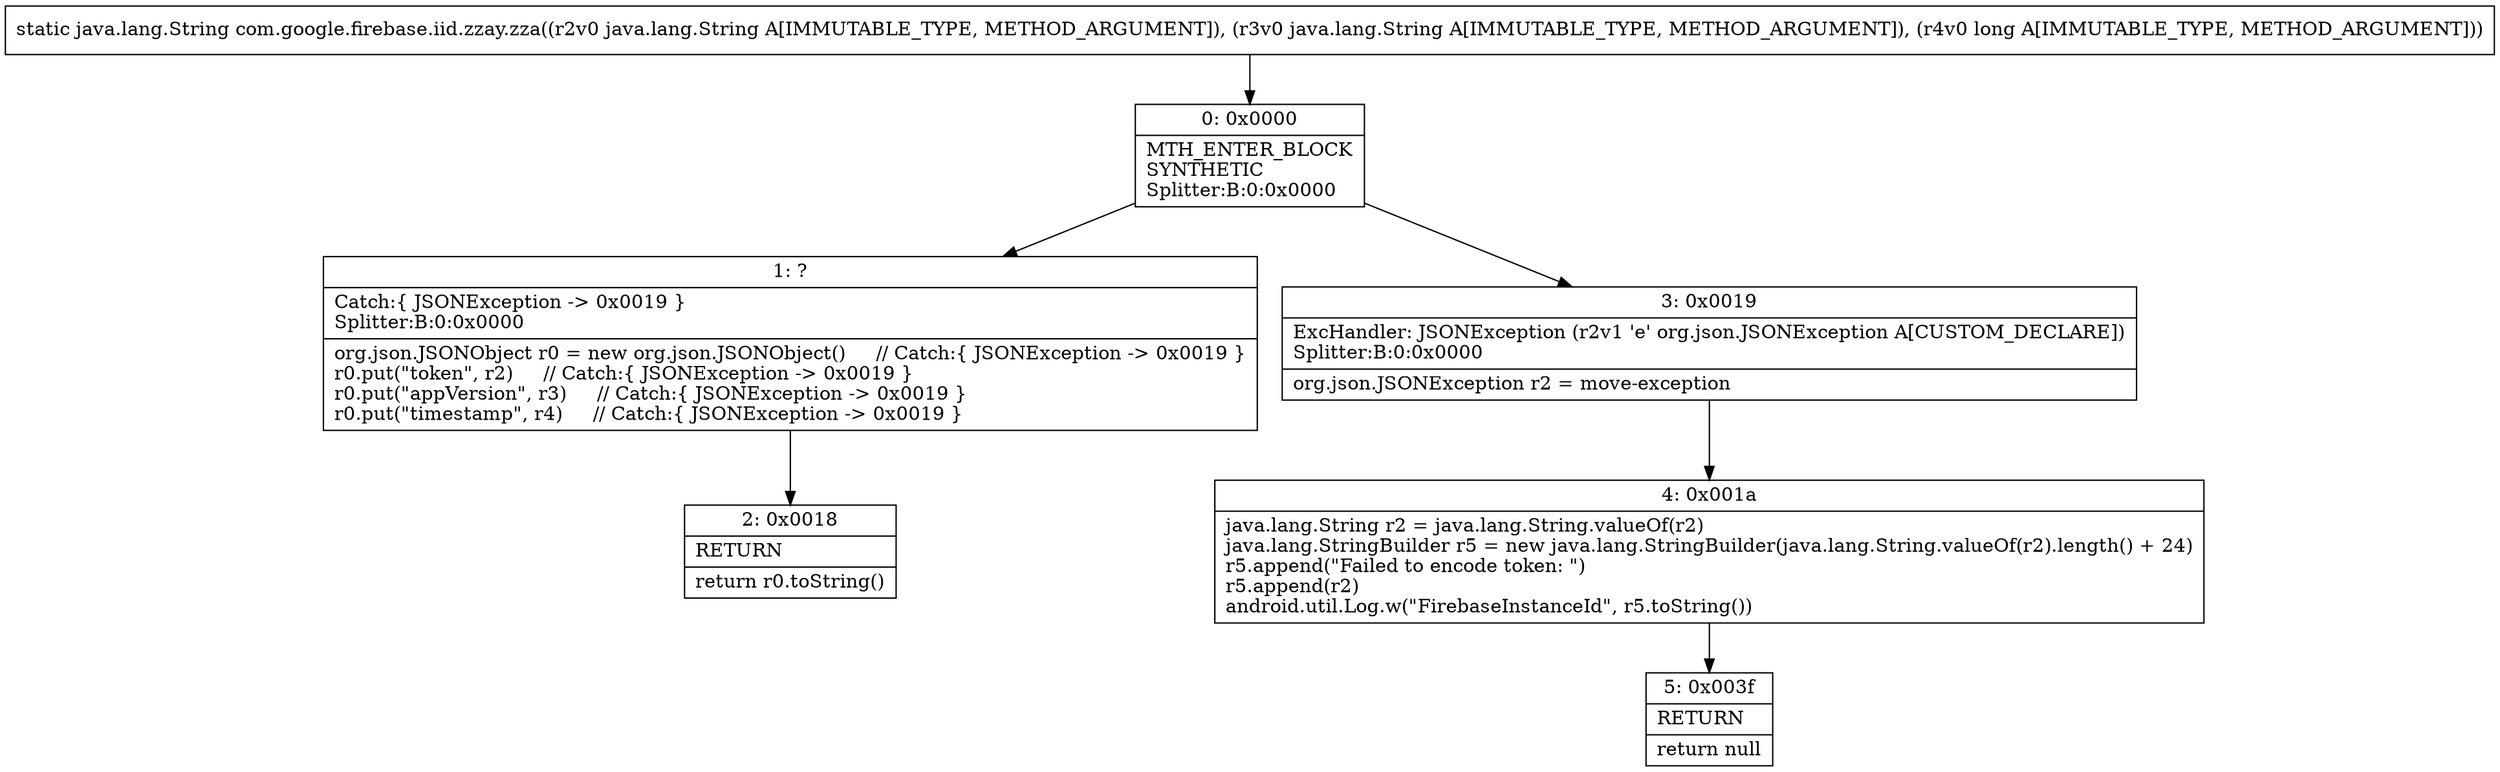 digraph "CFG forcom.google.firebase.iid.zzay.zza(Ljava\/lang\/String;Ljava\/lang\/String;J)Ljava\/lang\/String;" {
Node_0 [shape=record,label="{0\:\ 0x0000|MTH_ENTER_BLOCK\lSYNTHETIC\lSplitter:B:0:0x0000\l}"];
Node_1 [shape=record,label="{1\:\ ?|Catch:\{ JSONException \-\> 0x0019 \}\lSplitter:B:0:0x0000\l|org.json.JSONObject r0 = new org.json.JSONObject()     \/\/ Catch:\{ JSONException \-\> 0x0019 \}\lr0.put(\"token\", r2)     \/\/ Catch:\{ JSONException \-\> 0x0019 \}\lr0.put(\"appVersion\", r3)     \/\/ Catch:\{ JSONException \-\> 0x0019 \}\lr0.put(\"timestamp\", r4)     \/\/ Catch:\{ JSONException \-\> 0x0019 \}\l}"];
Node_2 [shape=record,label="{2\:\ 0x0018|RETURN\l|return r0.toString()\l}"];
Node_3 [shape=record,label="{3\:\ 0x0019|ExcHandler: JSONException (r2v1 'e' org.json.JSONException A[CUSTOM_DECLARE])\lSplitter:B:0:0x0000\l|org.json.JSONException r2 = move\-exception\l}"];
Node_4 [shape=record,label="{4\:\ 0x001a|java.lang.String r2 = java.lang.String.valueOf(r2)\ljava.lang.StringBuilder r5 = new java.lang.StringBuilder(java.lang.String.valueOf(r2).length() + 24)\lr5.append(\"Failed to encode token: \")\lr5.append(r2)\landroid.util.Log.w(\"FirebaseInstanceId\", r5.toString())\l}"];
Node_5 [shape=record,label="{5\:\ 0x003f|RETURN\l|return null\l}"];
MethodNode[shape=record,label="{static java.lang.String com.google.firebase.iid.zzay.zza((r2v0 java.lang.String A[IMMUTABLE_TYPE, METHOD_ARGUMENT]), (r3v0 java.lang.String A[IMMUTABLE_TYPE, METHOD_ARGUMENT]), (r4v0 long A[IMMUTABLE_TYPE, METHOD_ARGUMENT])) }"];
MethodNode -> Node_0;
Node_0 -> Node_1;
Node_0 -> Node_3;
Node_1 -> Node_2;
Node_3 -> Node_4;
Node_4 -> Node_5;
}

